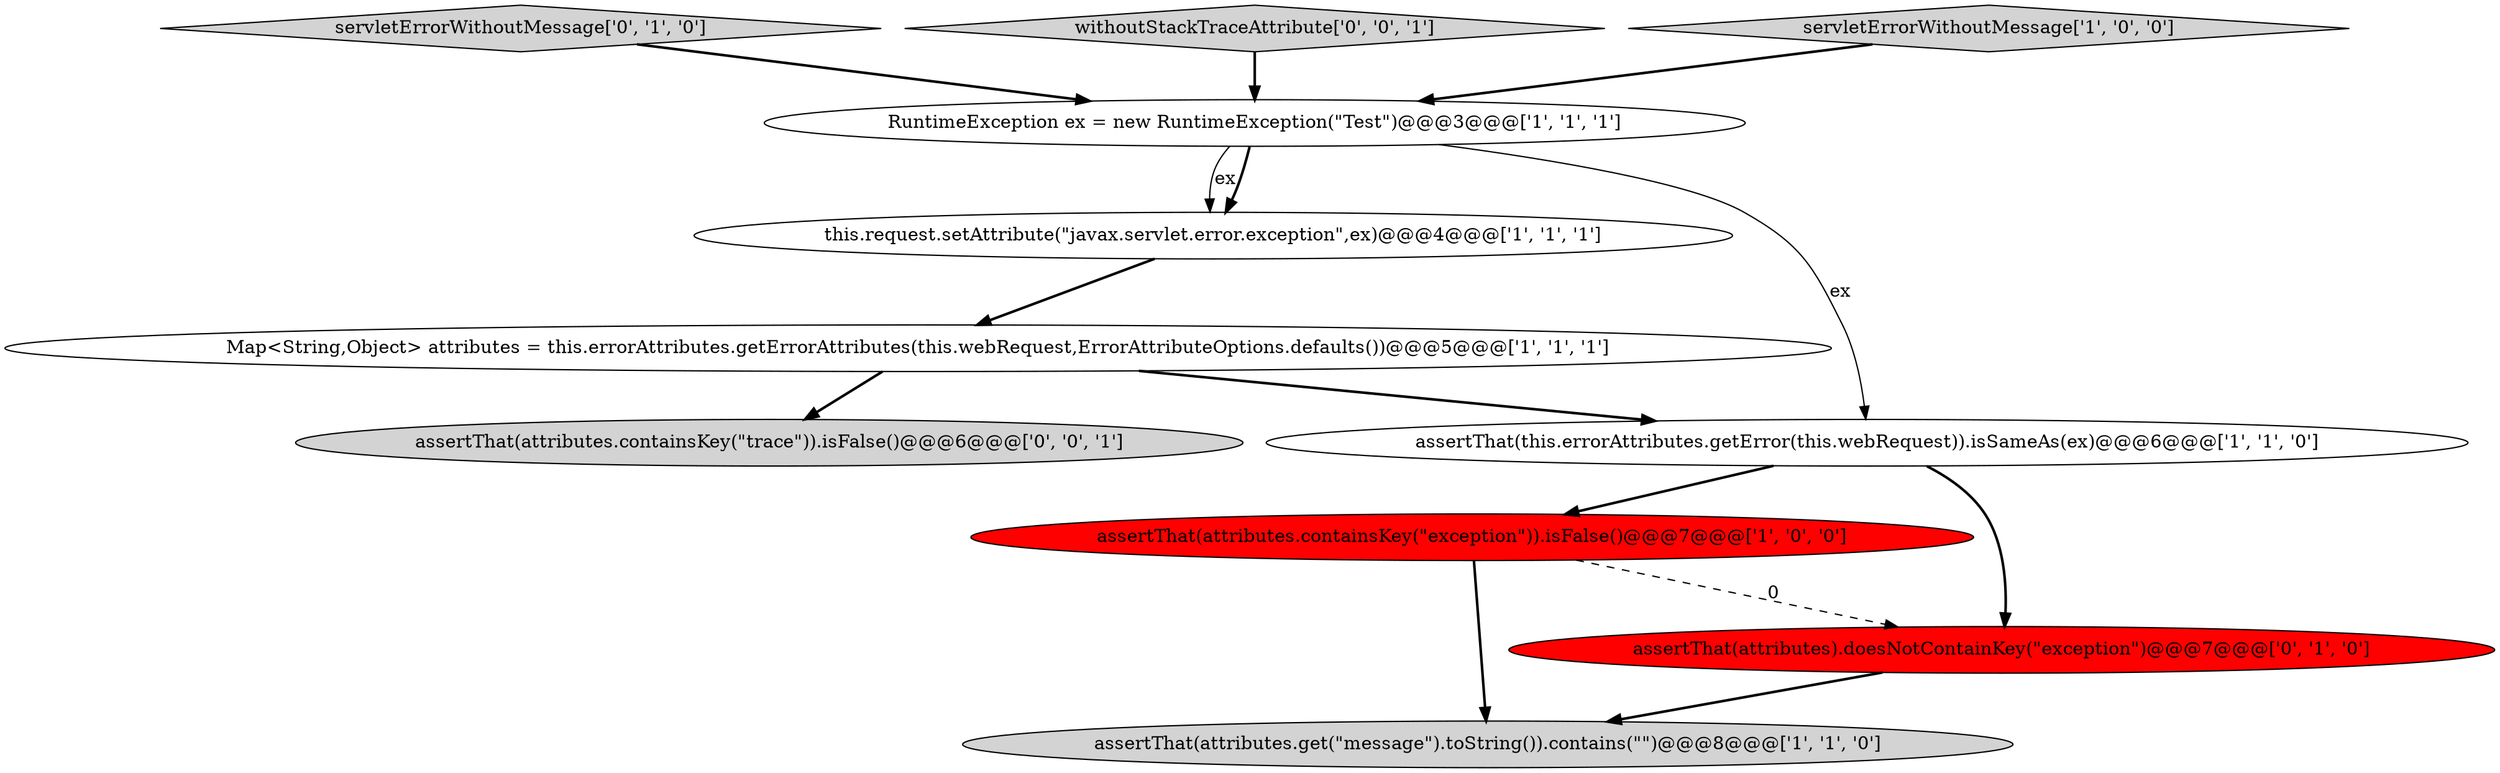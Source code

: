 digraph {
6 [style = filled, label = "this.request.setAttribute(\"javax.servlet.error.exception\",ex)@@@4@@@['1', '1', '1']", fillcolor = white, shape = ellipse image = "AAA0AAABBB1BBB"];
4 [style = filled, label = "assertThat(this.errorAttributes.getError(this.webRequest)).isSameAs(ex)@@@6@@@['1', '1', '0']", fillcolor = white, shape = ellipse image = "AAA0AAABBB1BBB"];
7 [style = filled, label = "servletErrorWithoutMessage['0', '1', '0']", fillcolor = lightgray, shape = diamond image = "AAA0AAABBB2BBB"];
9 [style = filled, label = "withoutStackTraceAttribute['0', '0', '1']", fillcolor = lightgray, shape = diamond image = "AAA0AAABBB3BBB"];
1 [style = filled, label = "assertThat(attributes.containsKey(\"exception\")).isFalse()@@@7@@@['1', '0', '0']", fillcolor = red, shape = ellipse image = "AAA1AAABBB1BBB"];
2 [style = filled, label = "servletErrorWithoutMessage['1', '0', '0']", fillcolor = lightgray, shape = diamond image = "AAA0AAABBB1BBB"];
8 [style = filled, label = "assertThat(attributes).doesNotContainKey(\"exception\")@@@7@@@['0', '1', '0']", fillcolor = red, shape = ellipse image = "AAA1AAABBB2BBB"];
3 [style = filled, label = "assertThat(attributes.get(\"message\").toString()).contains(\"\")@@@8@@@['1', '1', '0']", fillcolor = lightgray, shape = ellipse image = "AAA0AAABBB1BBB"];
10 [style = filled, label = "assertThat(attributes.containsKey(\"trace\")).isFalse()@@@6@@@['0', '0', '1']", fillcolor = lightgray, shape = ellipse image = "AAA0AAABBB3BBB"];
5 [style = filled, label = "RuntimeException ex = new RuntimeException(\"Test\")@@@3@@@['1', '1', '1']", fillcolor = white, shape = ellipse image = "AAA0AAABBB1BBB"];
0 [style = filled, label = "Map<String,Object> attributes = this.errorAttributes.getErrorAttributes(this.webRequest,ErrorAttributeOptions.defaults())@@@5@@@['1', '1', '1']", fillcolor = white, shape = ellipse image = "AAA0AAABBB1BBB"];
1->3 [style = bold, label=""];
9->5 [style = bold, label=""];
4->8 [style = bold, label=""];
1->8 [style = dashed, label="0"];
5->6 [style = solid, label="ex"];
4->1 [style = bold, label=""];
6->0 [style = bold, label=""];
7->5 [style = bold, label=""];
0->10 [style = bold, label=""];
5->6 [style = bold, label=""];
5->4 [style = solid, label="ex"];
0->4 [style = bold, label=""];
2->5 [style = bold, label=""];
8->3 [style = bold, label=""];
}
